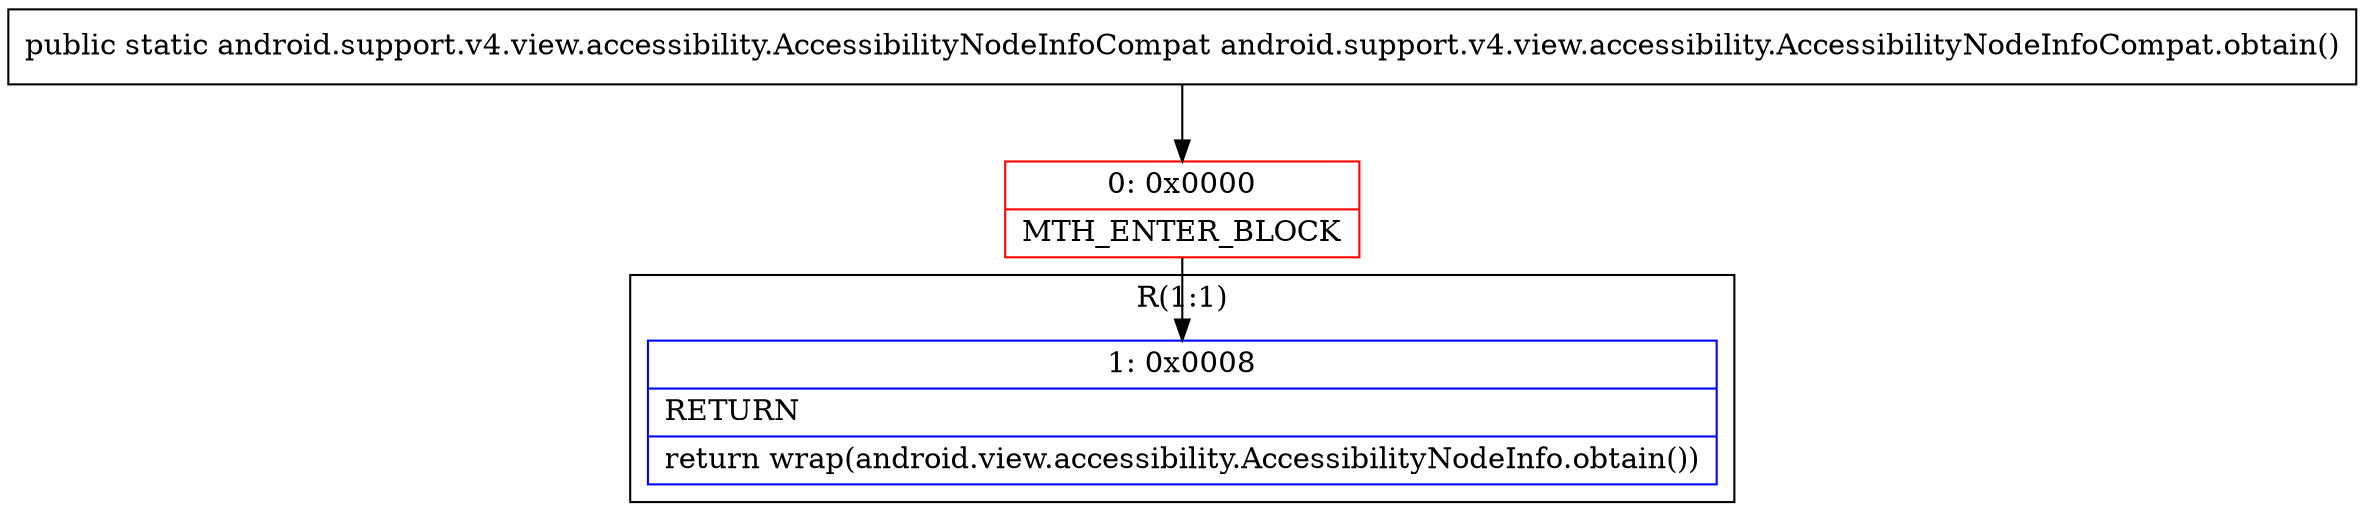 digraph "CFG forandroid.support.v4.view.accessibility.AccessibilityNodeInfoCompat.obtain()Landroid\/support\/v4\/view\/accessibility\/AccessibilityNodeInfoCompat;" {
subgraph cluster_Region_1315474887 {
label = "R(1:1)";
node [shape=record,color=blue];
Node_1 [shape=record,label="{1\:\ 0x0008|RETURN\l|return wrap(android.view.accessibility.AccessibilityNodeInfo.obtain())\l}"];
}
Node_0 [shape=record,color=red,label="{0\:\ 0x0000|MTH_ENTER_BLOCK\l}"];
MethodNode[shape=record,label="{public static android.support.v4.view.accessibility.AccessibilityNodeInfoCompat android.support.v4.view.accessibility.AccessibilityNodeInfoCompat.obtain() }"];
MethodNode -> Node_0;
Node_0 -> Node_1;
}

